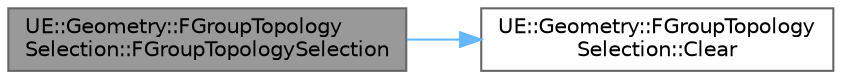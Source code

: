digraph "UE::Geometry::FGroupTopologySelection::FGroupTopologySelection"
{
 // INTERACTIVE_SVG=YES
 // LATEX_PDF_SIZE
  bgcolor="transparent";
  edge [fontname=Helvetica,fontsize=10,labelfontname=Helvetica,labelfontsize=10];
  node [fontname=Helvetica,fontsize=10,shape=box,height=0.2,width=0.4];
  rankdir="LR";
  Node1 [id="Node000001",label="UE::Geometry::FGroupTopology\lSelection::FGroupTopologySelection",height=0.2,width=0.4,color="gray40", fillcolor="grey60", style="filled", fontcolor="black",tooltip=" "];
  Node1 -> Node2 [id="edge1_Node000001_Node000002",color="steelblue1",style="solid",tooltip=" "];
  Node2 [id="Node000002",label="UE::Geometry::FGroupTopology\lSelection::Clear",height=0.2,width=0.4,color="grey40", fillcolor="white", style="filled",URL="$d4/d11/structUE_1_1Geometry_1_1FGroupTopologySelection.html#a99e2422add72683dc7a1510471f01b40",tooltip=" "];
}
